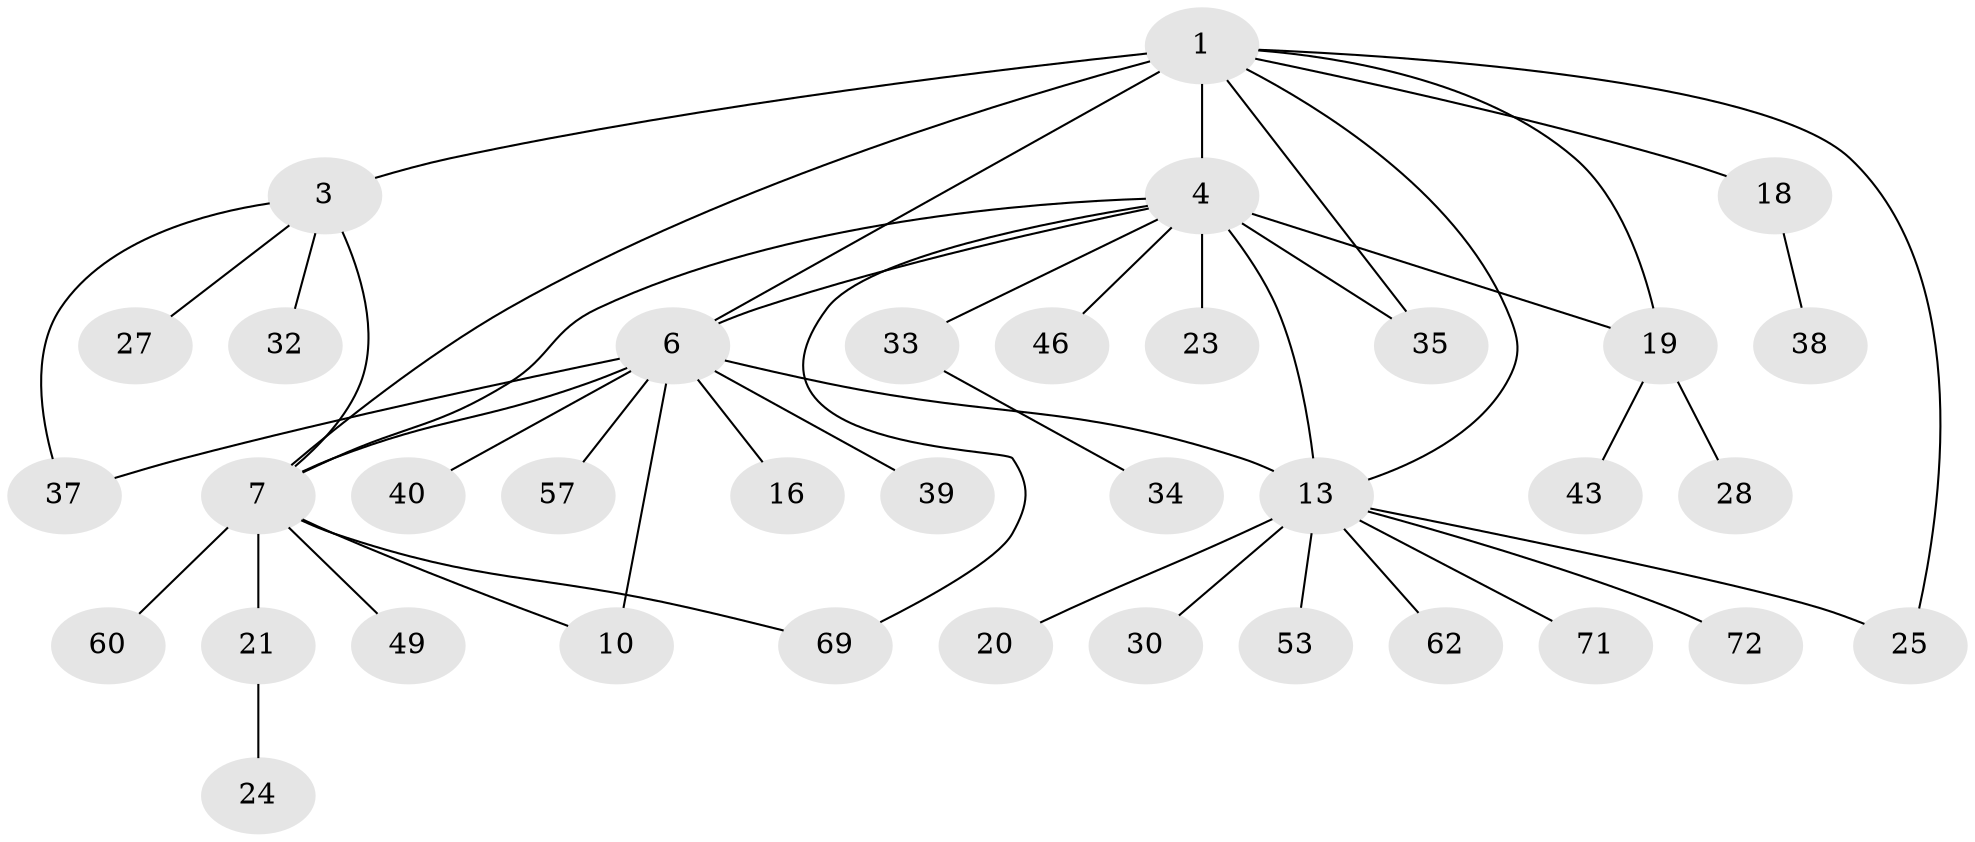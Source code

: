 // original degree distribution, {4: 0.013888888888888888, 8: 0.041666666666666664, 9: 0.027777777777777776, 7: 0.013888888888888888, 5: 0.041666666666666664, 6: 0.05555555555555555, 3: 0.05555555555555555, 2: 0.20833333333333334, 10: 0.013888888888888888, 1: 0.5277777777777778}
// Generated by graph-tools (version 1.1) at 2025/16/03/09/25 04:16:02]
// undirected, 36 vertices, 47 edges
graph export_dot {
graph [start="1"]
  node [color=gray90,style=filled];
  1 [super="+2+26"];
  3 [super="+22+47+56"];
  4 [super="+44+15+8"];
  6 [super="+11"];
  7 [super="+12+9"];
  10;
  13 [super="+42+14"];
  16;
  18;
  19 [super="+29+64"];
  20;
  21;
  23;
  24;
  25 [super="+52"];
  27;
  28;
  30 [super="+54"];
  32;
  33;
  34 [super="+70"];
  35 [super="+58"];
  37;
  38;
  39;
  40;
  43 [super="+48"];
  46;
  49;
  53;
  57;
  60;
  62;
  69;
  71;
  72;
  1 -- 3 [weight=2];
  1 -- 35;
  1 -- 4 [weight=3];
  1 -- 6;
  1 -- 13;
  1 -- 18;
  1 -- 19;
  1 -- 25;
  1 -- 7;
  3 -- 27;
  3 -- 32;
  3 -- 37;
  3 -- 7;
  4 -- 6;
  4 -- 19;
  4 -- 69;
  4 -- 7 [weight=3];
  4 -- 13 [weight=2];
  4 -- 46;
  4 -- 23 [weight=2];
  4 -- 35 [weight=2];
  4 -- 33;
  6 -- 16;
  6 -- 39;
  6 -- 57;
  6 -- 37;
  6 -- 7;
  6 -- 40;
  6 -- 10;
  6 -- 13;
  7 -- 60;
  7 -- 49;
  7 -- 69;
  7 -- 21;
  7 -- 10;
  13 -- 71;
  13 -- 72;
  13 -- 20;
  13 -- 53;
  13 -- 30;
  13 -- 25;
  13 -- 62;
  18 -- 38;
  19 -- 28;
  19 -- 43;
  21 -- 24;
  33 -- 34;
}
